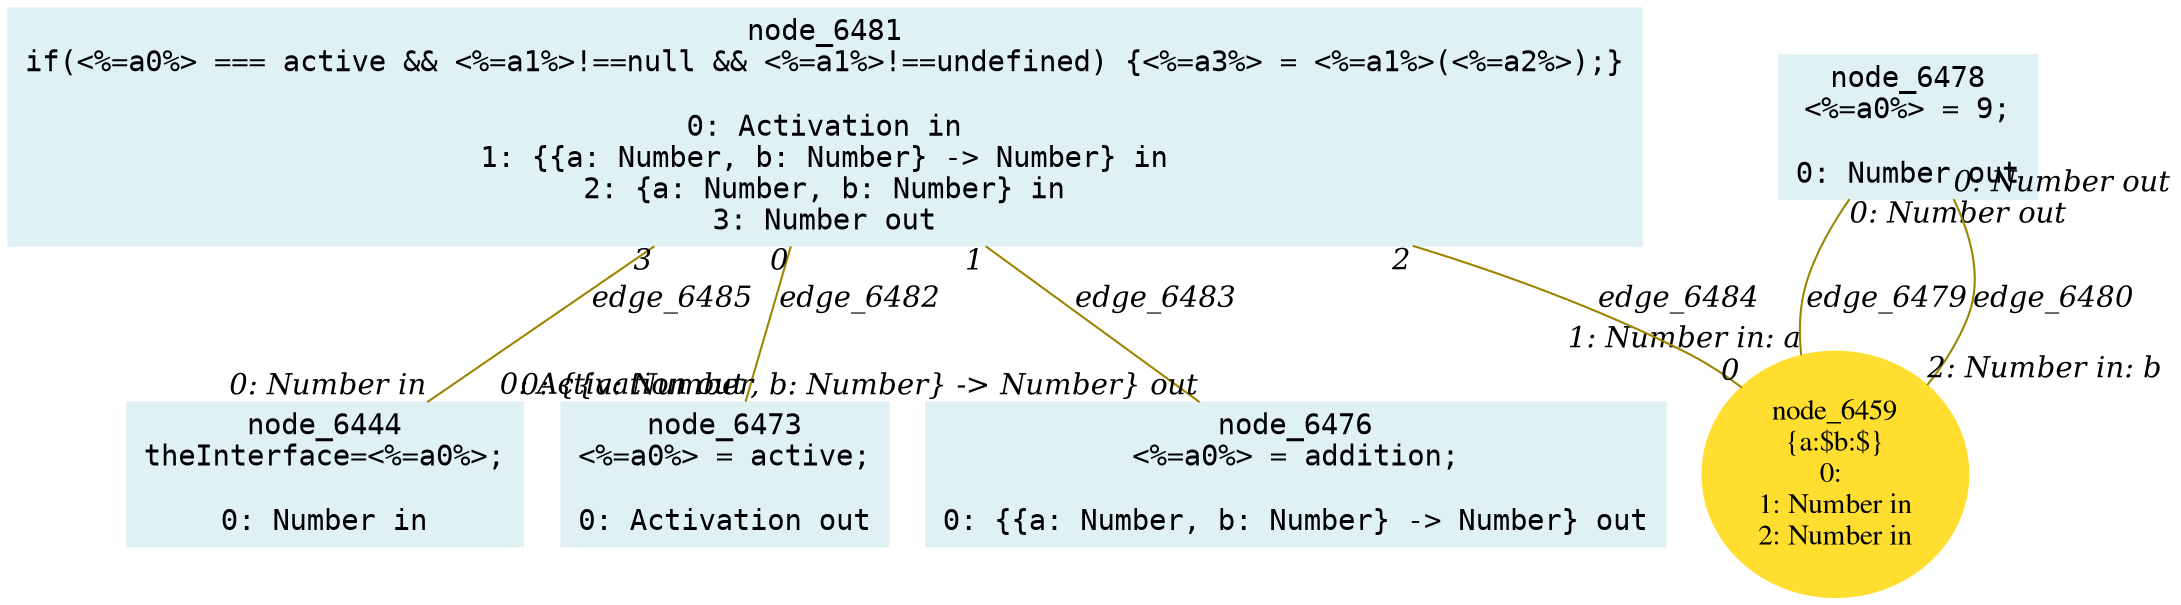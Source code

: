 digraph g{node_6444 [shape="box", style="filled", color="#dff1f2", fontname="Courier", label="node_6444
theInterface=<%=a0%>;

0: Number in" ]
node_6459 [shape="ellipse", style="filled", color="#ffde2f", fontname="Times", label="node_6459
{a:$b:$}
0: 
1: Number in
2: Number in" ]
node_6473 [shape="box", style="filled", color="#dff1f2", fontname="Courier", label="node_6473
<%=a0%> = active;

0: Activation out" ]
node_6476 [shape="box", style="filled", color="#dff1f2", fontname="Courier", label="node_6476
<%=a0%> = addition;

0: {{a: Number, b: Number} -> Number} out" ]
node_6478 [shape="box", style="filled", color="#dff1f2", fontname="Courier", label="node_6478
<%=a0%> = 9;

0: Number out" ]
node_6481 [shape="box", style="filled", color="#dff1f2", fontname="Courier", label="node_6481
if(<%=a0%> === active && <%=a1%>!==null && <%=a1%>!==undefined) {<%=a3%> = <%=a1%>(<%=a2%>);}

0: Activation in
1: {{a: Number, b: Number} -> Number} in
2: {a: Number, b: Number} in
3: Number out" ]
node_6478 -> node_6459 [dir=none, arrowHead=none, fontname="Times-Italic", arrowsize=1, color="#9d8400", label="edge_6479",  headlabel="1: Number in: a", taillabel="0: Number out" ]
node_6478 -> node_6459 [dir=none, arrowHead=none, fontname="Times-Italic", arrowsize=1, color="#9d8400", label="edge_6480",  headlabel="2: Number in: b", taillabel="0: Number out" ]
node_6481 -> node_6473 [dir=none, arrowHead=none, fontname="Times-Italic", arrowsize=1, color="#9d8400", label="edge_6482",  headlabel="0: Activation out", taillabel="0" ]
node_6481 -> node_6476 [dir=none, arrowHead=none, fontname="Times-Italic", arrowsize=1, color="#9d8400", label="edge_6483",  headlabel="0: {{a: Number, b: Number} -> Number} out", taillabel="1" ]
node_6481 -> node_6459 [dir=none, arrowHead=none, fontname="Times-Italic", arrowsize=1, color="#9d8400", label="edge_6484",  headlabel="0", taillabel="2" ]
node_6481 -> node_6444 [dir=none, arrowHead=none, fontname="Times-Italic", arrowsize=1, color="#9d8400", label="edge_6485",  headlabel="0: Number in", taillabel="3" ]
}